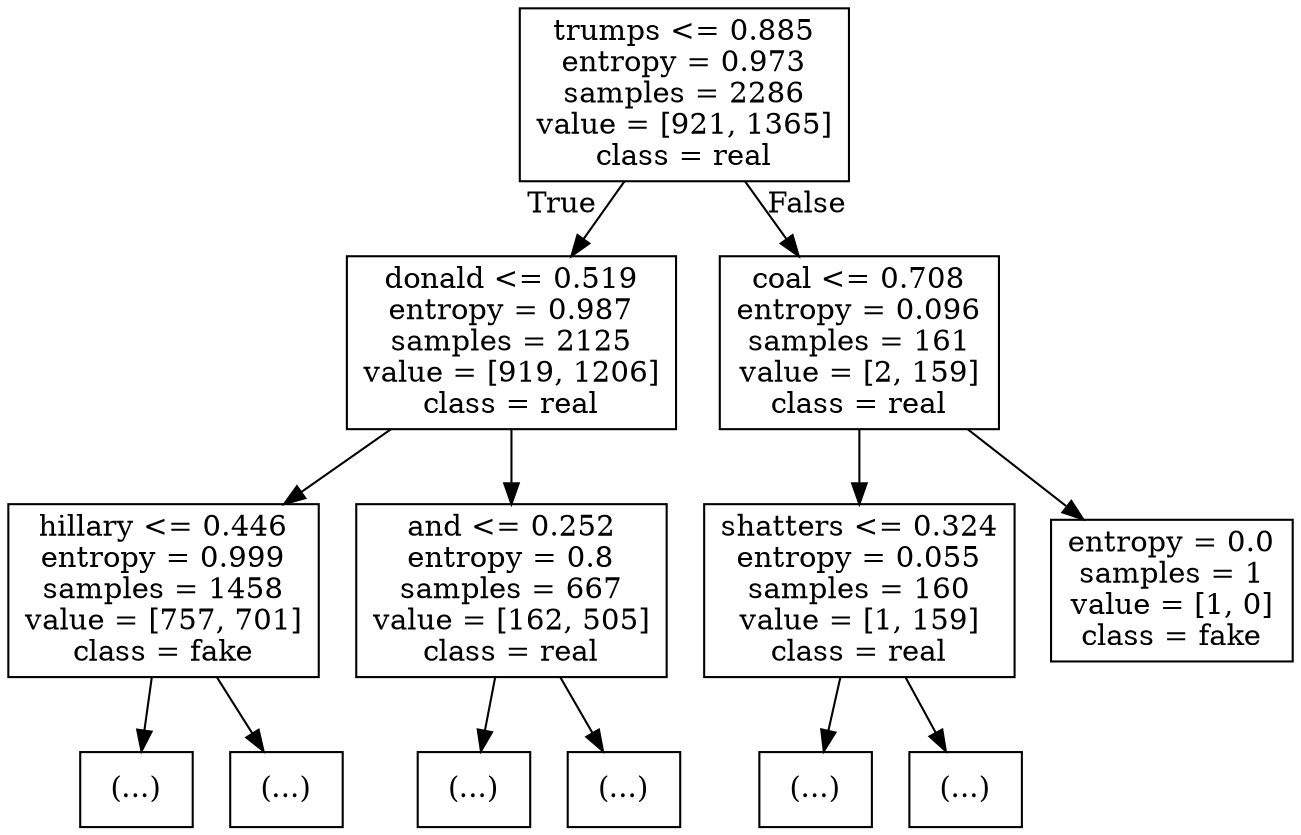 digraph Tree {
node [shape=box] ;
0 [label="trumps <= 0.885\nentropy = 0.973\nsamples = 2286\nvalue = [921, 1365]\nclass = real"] ;
1 [label="donald <= 0.519\nentropy = 0.987\nsamples = 2125\nvalue = [919, 1206]\nclass = real"] ;
0 -> 1 [labeldistance=2.5, labelangle=45, headlabel="True"] ;
2 [label="hillary <= 0.446\nentropy = 0.999\nsamples = 1458\nvalue = [757, 701]\nclass = fake"] ;
1 -> 2 ;
3 [label="(...)"] ;
2 -> 3 ;
58 [label="(...)"] ;
2 -> 58 ;
69 [label="and <= 0.252\nentropy = 0.8\nsamples = 667\nvalue = [162, 505]\nclass = real"] ;
1 -> 69 ;
70 [label="(...)"] ;
69 -> 70 ;
139 [label="(...)"] ;
69 -> 139 ;
158 [label="coal <= 0.708\nentropy = 0.096\nsamples = 161\nvalue = [2, 159]\nclass = real"] ;
0 -> 158 [labeldistance=2.5, labelangle=-45, headlabel="False"] ;
159 [label="shatters <= 0.324\nentropy = 0.055\nsamples = 160\nvalue = [1, 159]\nclass = real"] ;
158 -> 159 ;
160 [label="(...)"] ;
159 -> 160 ;
161 [label="(...)"] ;
159 -> 161 ;
162 [label="entropy = 0.0\nsamples = 1\nvalue = [1, 0]\nclass = fake"] ;
158 -> 162 ;
}